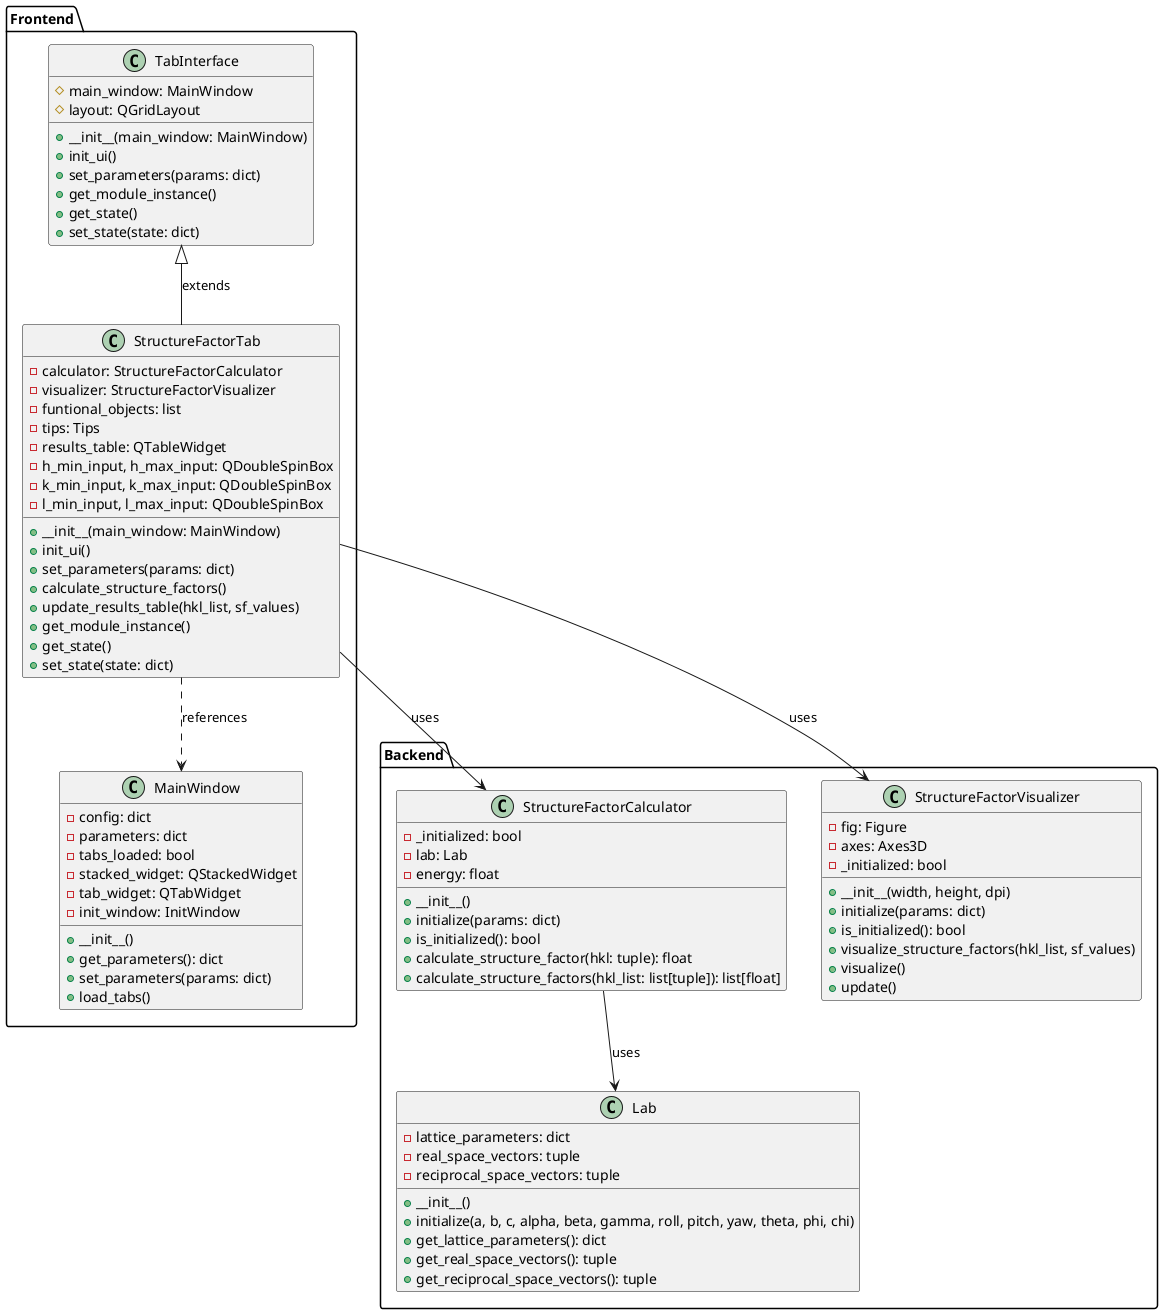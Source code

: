 @startuml Structure Factor Calculator Module

package "Backend" {
    class StructureFactorCalculator {
        - _initialized: bool
        - lab: Lab
        - energy: float
        + __init__()
        + initialize(params: dict)
        + is_initialized(): bool
        + calculate_structure_factor(hkl: tuple): float
        + calculate_structure_factors(hkl_list: list[tuple]): list[float]
    }
    
    class Lab {
        - lattice_parameters: dict
        - real_space_vectors: tuple
        - reciprocal_space_vectors: tuple
        + __init__()
        + initialize(a, b, c, alpha, beta, gamma, roll, pitch, yaw, theta, phi, chi)
        + get_lattice_parameters(): dict
        + get_real_space_vectors(): tuple
        + get_reciprocal_space_vectors(): tuple
    }
    
    class StructureFactorVisualizer {
        - fig: Figure
        - axes: Axes3D
        - _initialized: bool
        + __init__(width, height, dpi)
        + initialize(params: dict)
        + is_initialized(): bool
        + visualize_structure_factors(hkl_list, sf_values)
        + visualize()
        + update()
    }
}

package "Frontend" {
    class TabInterface {
        # main_window: MainWindow
        # layout: QGridLayout
        + __init__(main_window: MainWindow)
        + init_ui()
        + set_parameters(params: dict)
        + get_module_instance()
        + get_state()
        + set_state(state: dict)
    }
    
    class StructureFactorTab {
        - calculator: StructureFactorCalculator
        - visualizer: StructureFactorVisualizer
        - funtional_objects: list
        - tips: Tips
        - results_table: QTableWidget
        - h_min_input, h_max_input: QDoubleSpinBox
        - k_min_input, k_max_input: QDoubleSpinBox
        - l_min_input, l_max_input: QDoubleSpinBox
        + __init__(main_window: MainWindow)
        + init_ui()
        + set_parameters(params: dict)
        + calculate_structure_factors()
        + update_results_table(hkl_list, sf_values)
        + get_module_instance()
        + get_state()
        + set_state(state: dict)
    }
    
    class MainWindow {
        - config: dict
        - parameters: dict
        - tabs_loaded: bool
        - stacked_widget: QStackedWidget
        - tab_widget: QTabWidget
        - init_window: InitWindow
        + __init__()
        + get_parameters(): dict
        + set_parameters(params: dict)
        + load_tabs()
    }
}

' Define relationships
TabInterface <|-- StructureFactorTab : extends
StructureFactorTab --> StructureFactorCalculator : uses
StructureFactorTab --> StructureFactorVisualizer : uses
StructureFactorCalculator --> Lab : uses
StructureFactorTab ..> MainWindow : references

@enduml 